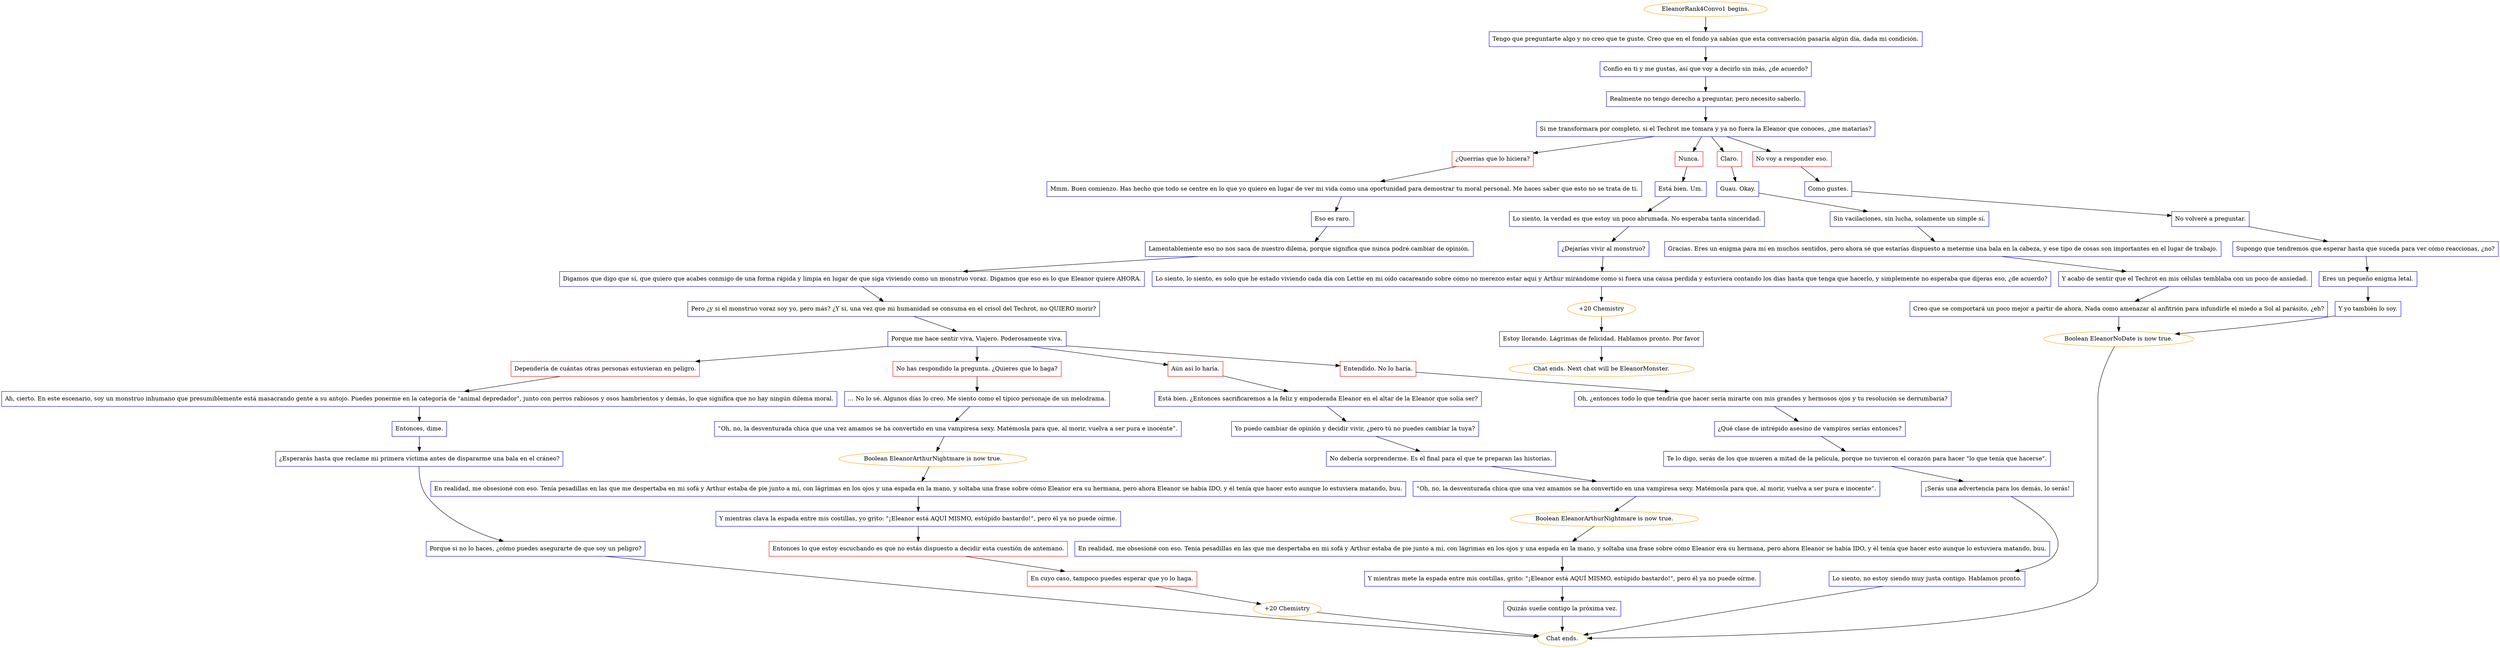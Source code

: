 digraph {
	"EleanorRank4Convo1 begins." [color=orange];
		"EleanorRank4Convo1 begins." -> j20986620;
	j20986620 [label="Tengo que preguntarte algo y no creo que te guste. Creo que en el fondo ya sabías que esta conversación pasaría algún día, dada mi condición.",shape=box,color=blue];
		j20986620 -> j2112094823;
	j2112094823 [label="Confío en ti y me gustas, así que voy a decirlo sin más, ¿de acuerdo?",shape=box,color=blue];
		j2112094823 -> j3841584208;
	j3841584208 [label="Realmente no tengo derecho a preguntar, pero necesito saberlo.",shape=box,color=blue];
		j3841584208 -> j146712489;
	j146712489 [label="Si me transformara por completo, si el Techrot me tomara y ya no fuera la Eleanor que conoces, ¿me matarías?",shape=box,color=blue];
		j146712489 -> j472772382;
		j146712489 -> j2053546902;
		j146712489 -> j1208530960;
		j146712489 -> j3367491343;
	j472772382 [label="¿Querrías que lo hiciera?",shape=box,color=red];
		j472772382 -> j4237402481;
	j2053546902 [label="Claro.",shape=box,color=red];
		j2053546902 -> j1596334932;
	j1208530960 [label="Nunca.",shape=box,color=red];
		j1208530960 -> j3932668352;
	j3367491343 [label="No voy a responder eso.",shape=box,color=red];
		j3367491343 -> j2503648998;
	j4237402481 [label="Mmm. Buen comienzo. Has hecho que todo se centre en lo que yo quiero en lugar de ver mi vida como una oportunidad para demostrar tu moral personal. Me haces saber que esto no se trata de ti.",shape=box,color=blue];
		j4237402481 -> j989469630;
	j1596334932 [label="Guau. Okay.",shape=box,color=blue];
		j1596334932 -> j4067551540;
	j3932668352 [label="Está bien. Um.",shape=box,color=blue];
		j3932668352 -> j2096218636;
	j2503648998 [label="Como gustes.",shape=box,color=blue];
		j2503648998 -> j3411726386;
	j989469630 [label="Eso es raro.",shape=box,color=blue];
		j989469630 -> j1737031438;
	j4067551540 [label="Sin vacilaciones, sin lucha, solamente un simple sí.",shape=box,color=blue];
		j4067551540 -> j342359360;
	j2096218636 [label="Lo siento, la verdad es que estoy un poco abrumada. No esperaba tanta sinceridad.",shape=box,color=blue];
		j2096218636 -> j1160696175;
	j3411726386 [label="No volveré a preguntar.",shape=box,color=blue];
		j3411726386 -> j3410702150;
	j1737031438 [label="Lamentablemente eso no nos saca de nuestro dilema, porque significa que nunca podré cambiar de opinión.",shape=box,color=blue];
		j1737031438 -> j1736408631;
	j342359360 [label="Gracias. Eres un enigma para mí en muchos sentidos, pero ahora sé que estarías dispuesto a meterme una bala en la cabeza, y ese tipo de cosas son importantes en el lugar de trabajo.",shape=box,color=blue];
		j342359360 -> j1378332888;
	j1160696175 [label="¿Dejarías vivir al monstruo?",shape=box,color=blue];
		j1160696175 -> j2953018657;
	j3410702150 [label="Supongo que tendremos que esperar hasta que suceda para ver cómo reaccionas, ¿no?",shape=box,color=blue];
		j3410702150 -> j1648947635;
	j1736408631 [label="Digamos que digo que sí, que quiero que acabes conmigo de una forma rápida y limpia en lugar de que siga viviendo como un monstruo voraz. Digamos que eso es lo que Eleanor quiere AHORA.",shape=box,color=blue];
		j1736408631 -> j972123572;
	j1378332888 [label="Y acabo de sentir que el Techrot en mis células temblaba con un poco de ansiedad.",shape=box,color=blue];
		j1378332888 -> j3483893245;
	j2953018657 [label="Lo siento, lo siento, es solo que he estado viviendo cada día con Lettie en mi oído cacareando sobre cómo no merezco estar aquí y Arthur mirándome como si fuera una causa perdida y estuviera contando los días hasta que tenga que hacerlo, y simplemente no esperaba que dijeras eso, ¿de acuerdo?",shape=box,color=blue];
		j2953018657 -> j3673966102;
	j1648947635 [label="Eres un pequeño enigma letal.",shape=box,color=blue];
		j1648947635 -> j1103308336;
	j972123572 [label="Pero ¿y si el monstruo voraz soy yo, pero más? ¿Y si, una vez que mi humanidad se consuma en el crisol del Techrot, no QUIERO morir?",shape=box,color=blue];
		j972123572 -> j2428249527;
	j3483893245 [label="Creo que se comportará un poco mejor a partir de ahora. Nada como amenazar al anfitrión para infundirle el miedo a Sol al parásito, ¿eh?",shape=box,color=blue];
		j3483893245 -> j2728200779;
	j3673966102 [label="+20 Chemistry",color=orange];
		j3673966102 -> j2098987751;
	j1103308336 [label="Y yo también lo soy.",shape=box,color=blue];
		j1103308336 -> j2728200779;
	j2428249527 [label="Porque me hace sentir viva, Viajero. Poderosamente viva.",shape=box,color=blue];
		j2428249527 -> j2586097588;
		j2428249527 -> j829053586;
		j2428249527 -> j88772699;
		j2428249527 -> j2887276671;
	j2728200779 [label="Boolean EleanorNoDate is now true.",color=orange];
		j2728200779 -> "Chat ends.";
	j2098987751 [label="Estoy llorando. Lágrimas de felicidad. Hablamos pronto. Por favor",shape=box,color=blue];
		j2098987751 -> "Chat ends. Next chat will be EleanorMonster.";
	j2586097588 [label="Aún así lo haría.",shape=box,color=red];
		j2586097588 -> j1497939728;
	j829053586 [label="Entendido. No lo haría.",shape=box,color=red];
		j829053586 -> j2994970115;
	j88772699 [label="Dependería de cuántas otras personas estuvieran en peligro.",shape=box,color=red];
		j88772699 -> j4140965334;
	j2887276671 [label="No has respondido la pregunta. ¿Quieres que lo haga?",shape=box,color=red];
		j2887276671 -> j475441306;
	"Chat ends." [color=orange];
	"Chat ends. Next chat will be EleanorMonster." [color=orange];
	j1497939728 [label="Está bien. ¿Entonces sacrificaremos a la feliz y empoderada Eleanor en el altar de la Eleanor que solía ser?",shape=box,color=blue];
		j1497939728 -> j3093256615;
	j2994970115 [label="Oh, ¿entonces todo lo que tendría que hacer sería mirarte con mis grandes y hermosos ojos y tu resolución se derrumbaría?",shape=box,color=blue];
		j2994970115 -> j959678992;
	j4140965334 [label="Ah, cierto. En este escenario, soy un monstruo inhumano que presumiblemente está masacrando gente a su antojo. Puedes ponerme en la categoría de \"animal depredador\", junto con perros rabiosos y osos hambrientos y demás, lo que significa que no hay ningún dilema moral.",shape=box,color=blue];
		j4140965334 -> j2742371275;
	j475441306 [label="… No lo sé. Algunos días lo creo. Me siento como el típico personaje de un melodrama.",shape=box,color=blue];
		j475441306 -> j3769398148;
	j3093256615 [label="Yo puedo cambiar de opinión y decidir vivir, ¿pero tú no puedes cambiar la tuya?",shape=box,color=blue];
		j3093256615 -> j3165075233;
	j959678992 [label="¿Qué clase de intrépido asesino de vampiros serías entonces?",shape=box,color=blue];
		j959678992 -> j1699653804;
	j2742371275 [label="Entonces, dime.",shape=box,color=blue];
		j2742371275 -> j4014419227;
	j3769398148 [label="“Oh, no, la desventurada chica que una vez amamos se ha convertido en una vampiresa sexy. Matémosla para que, al morir, vuelva a ser pura e inocente”.",shape=box,color=blue];
		j3769398148 -> j4282692830;
	j3165075233 [label="No debería sorprenderme. Es el final para el que te preparan las historias.",shape=box,color=blue];
		j3165075233 -> j407183876;
	j1699653804 [label="Te lo digo, serás de los que mueren a mitad de la película, porque no tuvieron el corazón para hacer \"lo que tenía que hacerse\".",shape=box,color=blue];
		j1699653804 -> j3160726442;
	j4014419227 [label="¿Esperarás hasta que reclame mi primera víctima antes de dispararme una bala en el cráneo?",shape=box,color=blue];
		j4014419227 -> j3265314565;
	j4282692830 [label="Boolean EleanorArthurNightmare is now true.",color=orange];
		j4282692830 -> j1806719519;
	j407183876 [label="“Oh, no, la desventurada chica que una vez amamos se ha convertido en una vampiresa sexy. Matémosla para que, al morir, vuelva a ser pura e inocente”.",shape=box,color=blue];
		j407183876 -> j2264390374;
	j3160726442 [label="¡Serás una advertencia para los demás, lo serás!",shape=box,color=blue];
		j3160726442 -> j276565574;
	j3265314565 [label="Porque si no lo haces, ¿cómo puedes asegurarte de que soy un peligro?",shape=box,color=blue];
		j3265314565 -> "Chat ends.";
	j1806719519 [label="En realidad, me obsesioné con eso. Tenía pesadillas en las que me despertaba en mi sofá y Arthur estaba de pie junto a mí, con lágrimas en los ojos y una espada en la mano, y soltaba una frase sobre cómo Eleanor era su hermana, pero ahora Eleanor se había IDO, y él tenía que hacer esto aunque lo estuviera matando, buu.",shape=box,color=blue];
		j1806719519 -> j3256206812;
	j2264390374 [label="Boolean EleanorArthurNightmare is now true.",color=orange];
		j2264390374 -> j1304770250;
	j276565574 [label="Lo siento, no estoy siendo muy justa contigo. Hablamos pronto.",shape=box,color=blue];
		j276565574 -> "Chat ends.";
	j3256206812 [label="Y mientras clava la espada entre mis costillas, yo grito: \"¡Eleanor está AQUÍ MISMO, estúpido bastardo!\", pero él ya no puede oírme.",shape=box,color=blue];
		j3256206812 -> j611474049;
	j1304770250 [label="En realidad, me obsesioné con eso. Tenía pesadillas en las que me despertaba en mi sofá y Arthur estaba de pie junto a mí, con lágrimas en los ojos y una espada en la mano, y soltaba una frase sobre cómo Eleanor era su hermana, pero ahora Eleanor se había IDO, y él tenía que hacer esto aunque lo estuviera matando, buu.",shape=box,color=blue];
		j1304770250 -> j3758427367;
	j611474049 [label="Entonces lo que estoy escuchando es que no estás dispuesto a decidir esta cuestión de antemano.",shape=box,color=red];
		j611474049 -> j3826175439;
	j3758427367 [label="Y mientras mete la espada entre mis costillas, grito: \"¡Eleanor está AQUÍ MISMO, estúpido bastardo!\", pero él ya no puede oírme.",shape=box,color=blue];
		j3758427367 -> j794434435;
	j3826175439 [label="En cuyo caso, tampoco puedes esperar que yo lo haga.",shape=box,color=red];
		j3826175439 -> j367054140;
	j794434435 [label="Quizás sueñe contigo la próxima vez.",shape=box,color=blue];
		j794434435 -> "Chat ends.";
	j367054140 [label="+20 Chemistry",color=orange];
		j367054140 -> "Chat ends.";
}